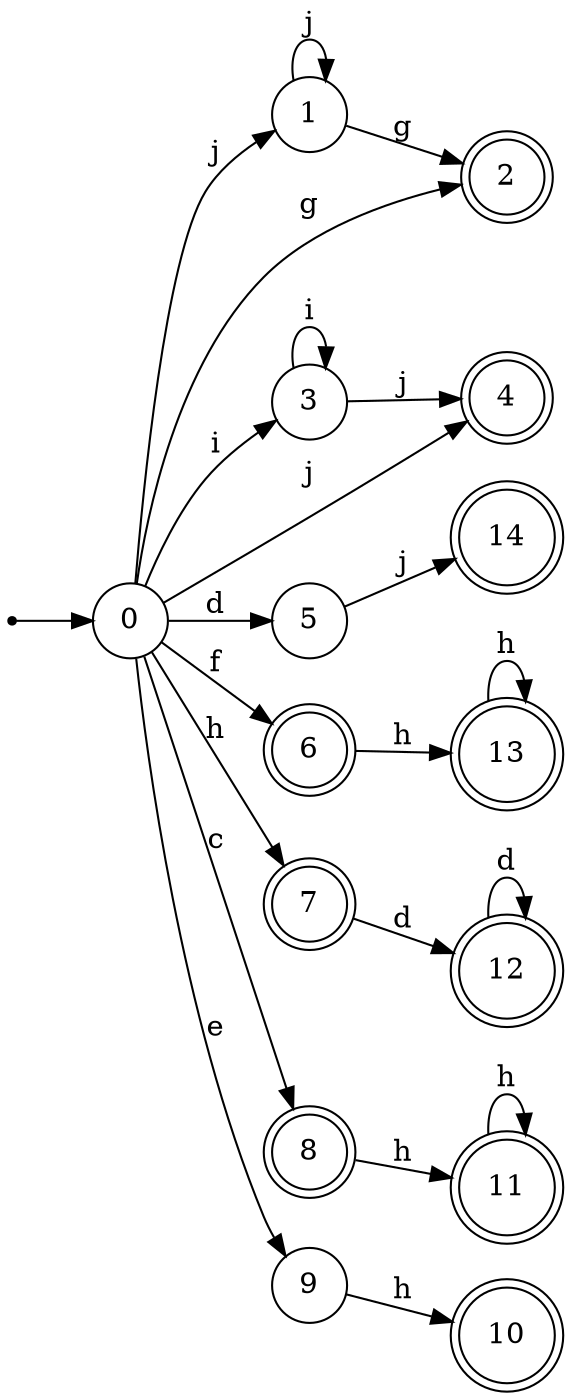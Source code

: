 digraph finite_state_machine {
rankdir=LR;
size="20,20";
node [shape = point]; "dummy0"
node [shape = circle]; "0";
"dummy0" -> "0";
node [shape = circle]; "1";
node [shape = doublecircle]; "2";node [shape = circle]; "3";
node [shape = doublecircle]; "4";node [shape = circle]; "5";
node [shape = doublecircle]; "6";node [shape = doublecircle]; "7";node [shape = doublecircle]; "8";node [shape = circle]; "9";
node [shape = doublecircle]; "10";node [shape = doublecircle]; "11";node [shape = doublecircle]; "12";node [shape = doublecircle]; "13";node [shape = doublecircle]; "14";"0" -> "1" [label = "j"];
 "0" -> "4" [label = "j"];
 "0" -> "2" [label = "g"];
 "0" -> "3" [label = "i"];
 "0" -> "5" [label = "d"];
 "0" -> "6" [label = "f"];
 "0" -> "7" [label = "h"];
 "0" -> "8" [label = "c"];
 "0" -> "9" [label = "e"];
 "9" -> "10" [label = "h"];
 "8" -> "11" [label = "h"];
 "11" -> "11" [label = "h"];
 "7" -> "12" [label = "d"];
 "12" -> "12" [label = "d"];
 "6" -> "13" [label = "h"];
 "13" -> "13" [label = "h"];
 "5" -> "14" [label = "j"];
 "3" -> "3" [label = "i"];
 "3" -> "4" [label = "j"];
 "1" -> "1" [label = "j"];
 "1" -> "2" [label = "g"];
 }
